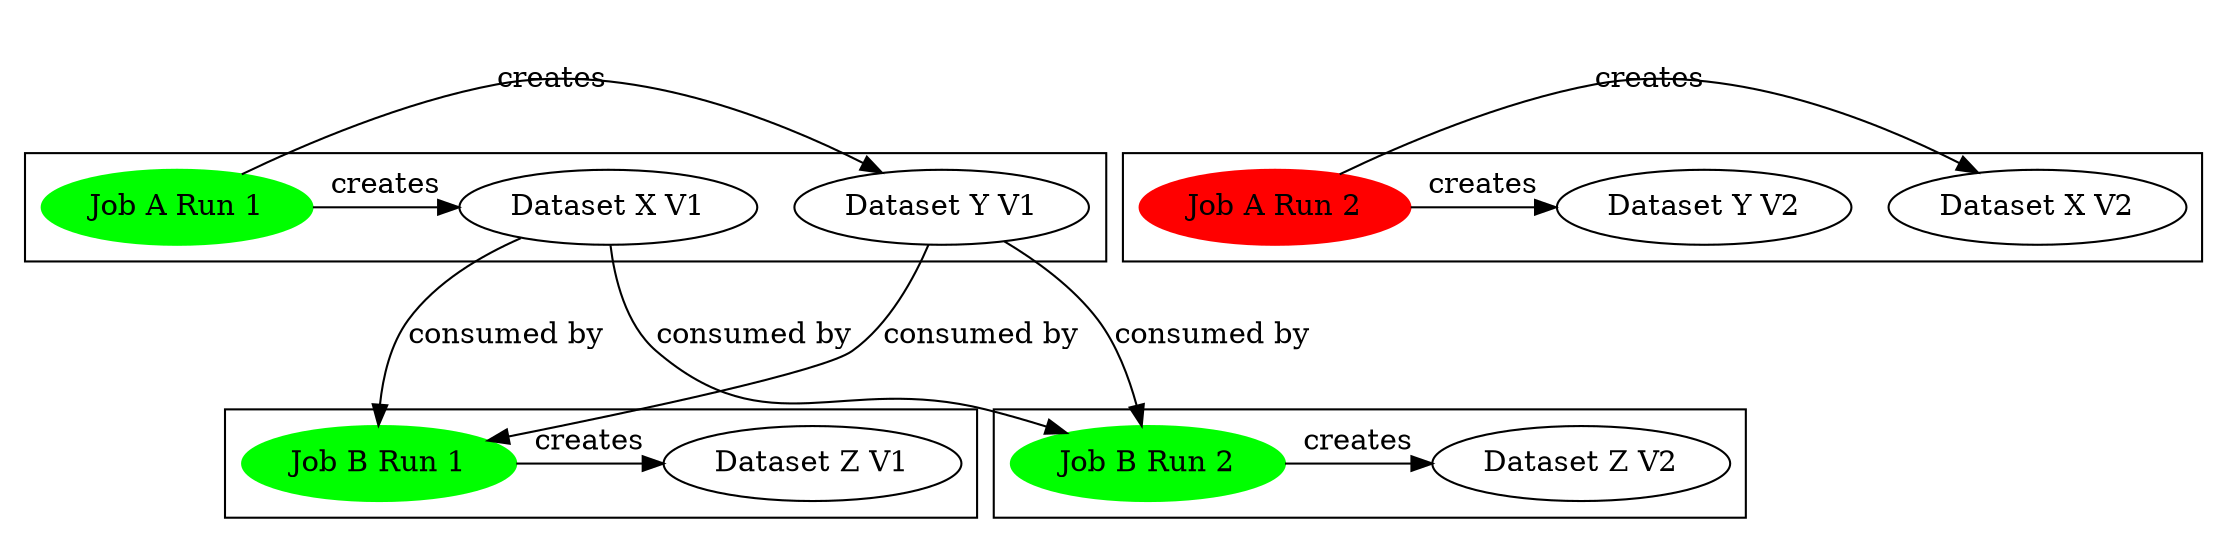 digraph JobFailed {
    ranksep = 1;
    rankdir = TB;
    newrank = "true";
    subgraph cluster0 {
        rank = "same";
        JobA1 [color = green,style = filled,label = "Job A Run 1"];
        DatasetX1 [label = "Dataset X V1"];
        DatasetY1 [label = "Dataset Y V1"];
        JobA1 -> DatasetX1 [label = "creates"];
        JobA1 -> DatasetY1 [label = "creates"];
    }
    subgraph cluster1 {
        rank = "same";
        DatasetZ1 [label = "Dataset Z V1"];
        JobB1 [color = green,style = filled,label = "Job B Run 1"];
        DatasetX1 -> JobB1 [label = "consumed by"];
        DatasetY1 -> JobB1 [label = "consumed by"];
        JobB1 -> DatasetZ1 [label = "creates"];
    }
    subgraph cluster2 {
        rank = "same";
        JobA2 [color = red,style = filled,label = "Job A Run 2"];
        DatasetX2 [label = "Dataset X V2"];
        DatasetY2 [label = "Dataset Y V2"];
        JobA2 -> DatasetX2 [label = "creates"];
        JobA2 -> DatasetY2 [label = "creates"];
    }
    subgraph cluster3 {
        rank = "same";
        DatasetZ2 [label = "Dataset Z V2"];
        JobB2 [color = green,style = filled,label = "Job B Run 2"];
        DatasetX1 -> JobB2 [label = "consumed by"];
        DatasetY1 -> JobB2 [label = "consumed by"];
        JobB2 -> DatasetZ2 [label = "creates"];
    }
}
